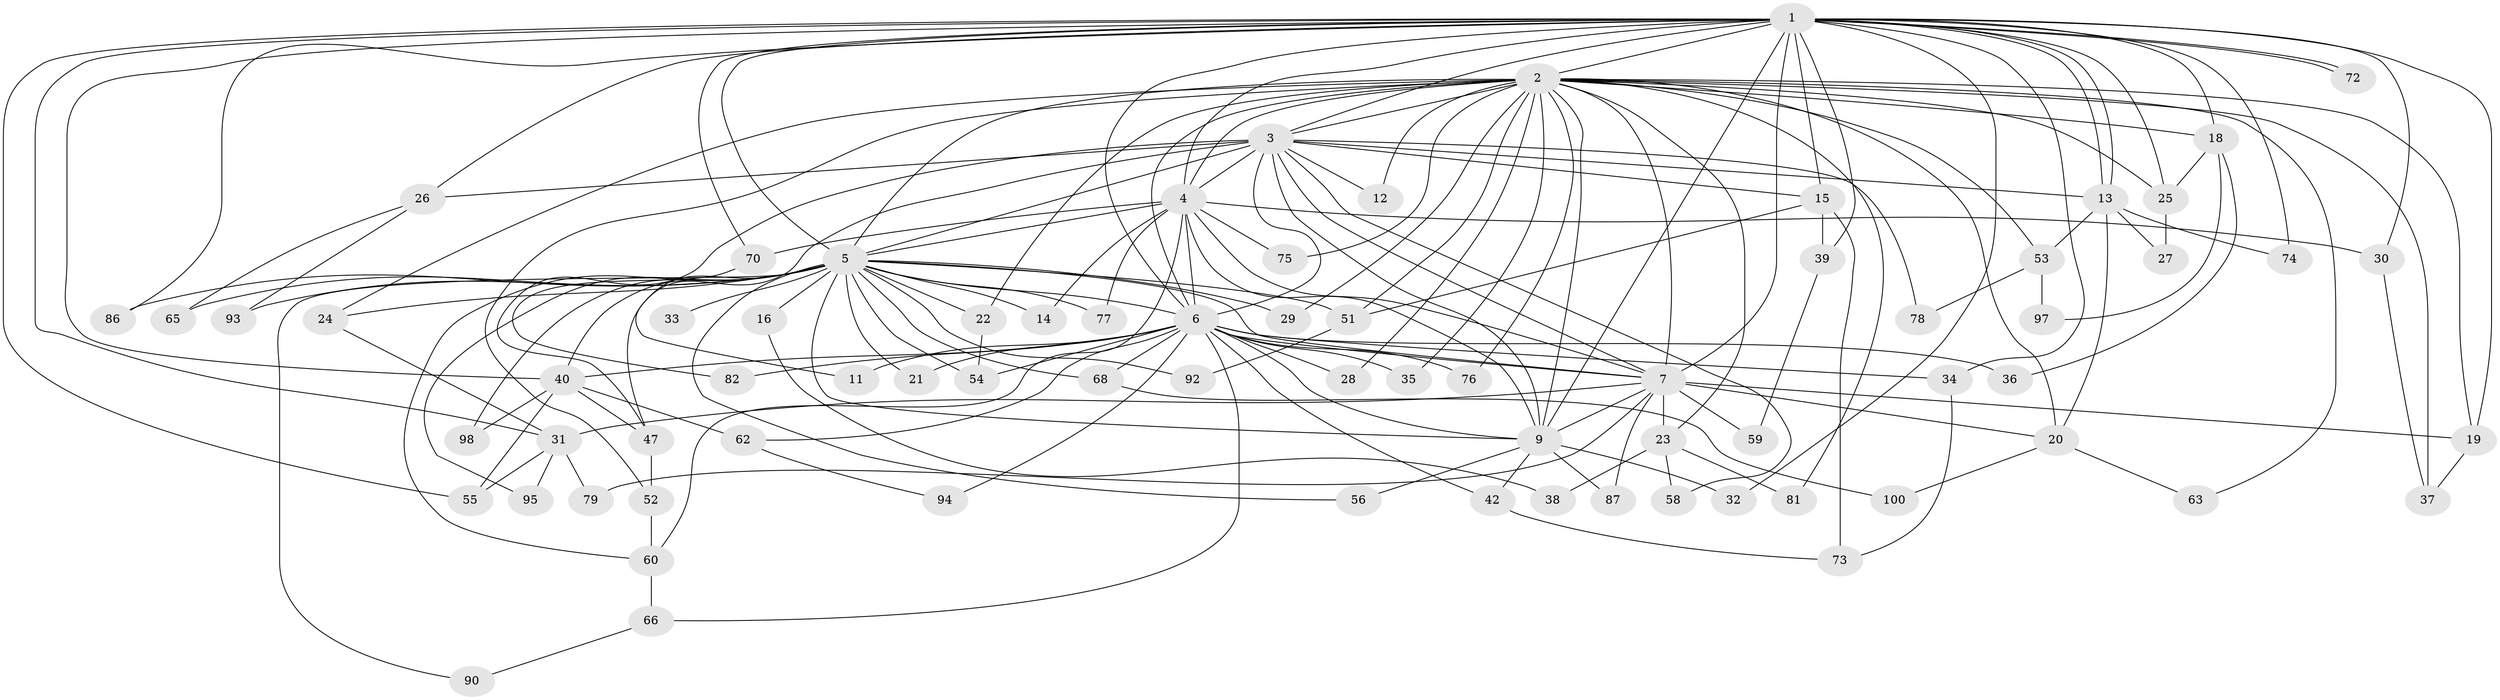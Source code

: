 // original degree distribution, {31: 0.01, 22: 0.01, 19: 0.02, 16: 0.01, 25: 0.01, 26: 0.01, 14: 0.02, 18: 0.01, 2: 0.54, 7: 0.02, 5: 0.05, 3: 0.19, 4: 0.09, 6: 0.01}
// Generated by graph-tools (version 1.1) at 2025/38/02/21/25 10:38:53]
// undirected, 74 vertices, 171 edges
graph export_dot {
graph [start="1"]
  node [color=gray90,style=filled];
  1 [super="+49"];
  2 [super="+10"];
  3 [super="+44"];
  4 [super="+67"];
  5 [super="+8"];
  6 [super="+48"];
  7 [super="+41"];
  9 [super="+17"];
  11;
  12;
  13 [super="+99"];
  14;
  15;
  16;
  18 [super="+80"];
  19;
  20 [super="+46"];
  21 [super="+85"];
  22 [super="+89"];
  23 [super="+45"];
  24;
  25;
  26;
  27;
  28;
  29;
  30 [super="+96"];
  31 [super="+43"];
  32;
  33;
  34;
  35;
  36;
  37 [super="+91"];
  38;
  39 [super="+57"];
  40 [super="+71"];
  42;
  47 [super="+50"];
  51 [super="+69"];
  52;
  53 [super="+84"];
  54 [super="+64"];
  55 [super="+61"];
  56;
  58;
  59;
  60 [super="+88"];
  62;
  63;
  65;
  66;
  68;
  70;
  72;
  73 [super="+83"];
  74;
  75;
  76;
  77;
  78;
  79;
  81;
  82;
  86;
  87;
  90;
  92;
  93;
  94;
  95;
  97;
  98;
  100;
  1 -- 2 [weight=2];
  1 -- 3;
  1 -- 4;
  1 -- 5 [weight=2];
  1 -- 6 [weight=2];
  1 -- 7;
  1 -- 9;
  1 -- 13;
  1 -- 13;
  1 -- 15;
  1 -- 18;
  1 -- 19;
  1 -- 25;
  1 -- 26;
  1 -- 30 [weight=2];
  1 -- 32;
  1 -- 34;
  1 -- 39 [weight=3];
  1 -- 40;
  1 -- 70;
  1 -- 72;
  1 -- 72;
  1 -- 74;
  1 -- 86;
  1 -- 55;
  1 -- 31;
  2 -- 3 [weight=2];
  2 -- 4 [weight=3];
  2 -- 5 [weight=4];
  2 -- 6 [weight=2];
  2 -- 7 [weight=2];
  2 -- 9 [weight=2];
  2 -- 18;
  2 -- 19;
  2 -- 20;
  2 -- 22;
  2 -- 23 [weight=2];
  2 -- 24;
  2 -- 51;
  2 -- 63;
  2 -- 75;
  2 -- 76;
  2 -- 53 [weight=2];
  2 -- 35;
  2 -- 12;
  2 -- 81;
  2 -- 52;
  2 -- 25;
  2 -- 28;
  2 -- 29;
  2 -- 37;
  3 -- 4;
  3 -- 5 [weight=2];
  3 -- 6 [weight=2];
  3 -- 7;
  3 -- 9 [weight=2];
  3 -- 11;
  3 -- 12;
  3 -- 15;
  3 -- 26;
  3 -- 47;
  3 -- 58;
  3 -- 78;
  3 -- 13;
  4 -- 5 [weight=2];
  4 -- 6;
  4 -- 7;
  4 -- 9;
  4 -- 14;
  4 -- 30;
  4 -- 60;
  4 -- 70;
  4 -- 75;
  4 -- 77;
  5 -- 6 [weight=2];
  5 -- 7 [weight=2];
  5 -- 9 [weight=2];
  5 -- 16 [weight=2];
  5 -- 21 [weight=2];
  5 -- 24;
  5 -- 29;
  5 -- 33 [weight=2];
  5 -- 56;
  5 -- 68;
  5 -- 77;
  5 -- 86;
  5 -- 90;
  5 -- 92;
  5 -- 93;
  5 -- 95;
  5 -- 98;
  5 -- 65;
  5 -- 14;
  5 -- 22 [weight=2];
  5 -- 54;
  5 -- 60;
  5 -- 47;
  5 -- 40;
  5 -- 51;
  6 -- 7;
  6 -- 9;
  6 -- 11;
  6 -- 28;
  6 -- 34;
  6 -- 35;
  6 -- 36;
  6 -- 40;
  6 -- 42;
  6 -- 62;
  6 -- 66;
  6 -- 68;
  6 -- 76;
  6 -- 82;
  6 -- 94;
  6 -- 21;
  6 -- 54;
  7 -- 9;
  7 -- 20;
  7 -- 23;
  7 -- 31;
  7 -- 59;
  7 -- 19;
  7 -- 79;
  7 -- 87;
  9 -- 32;
  9 -- 42;
  9 -- 56;
  9 -- 87;
  13 -- 27;
  13 -- 53;
  13 -- 74;
  13 -- 20;
  15 -- 39;
  15 -- 51;
  15 -- 73;
  16 -- 38;
  18 -- 36;
  18 -- 97;
  18 -- 25;
  19 -- 37;
  20 -- 100;
  20 -- 63;
  22 -- 54;
  23 -- 38;
  23 -- 58;
  23 -- 81;
  24 -- 31;
  25 -- 27;
  26 -- 65;
  26 -- 93;
  30 -- 37;
  31 -- 79;
  31 -- 55;
  31 -- 95;
  34 -- 73;
  39 -- 59;
  40 -- 47;
  40 -- 55;
  40 -- 62;
  40 -- 98;
  42 -- 73;
  47 -- 52;
  51 -- 92;
  52 -- 60;
  53 -- 78;
  53 -- 97;
  60 -- 66;
  62 -- 94;
  66 -- 90;
  68 -- 100;
  70 -- 82;
}
